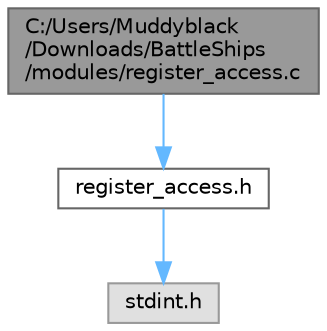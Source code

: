 digraph "C:/Users/Muddyblack/Downloads/BattleShips/modules/register_access.c"
{
 // LATEX_PDF_SIZE
  bgcolor="transparent";
  edge [fontname=Helvetica,fontsize=10,labelfontname=Helvetica,labelfontsize=10];
  node [fontname=Helvetica,fontsize=10,shape=box,height=0.2,width=0.4];
  Node1 [id="Node000001",label="C:/Users/Muddyblack\l/Downloads/BattleShips\l/modules/register_access.c",height=0.2,width=0.4,color="gray40", fillcolor="grey60", style="filled", fontcolor="black",tooltip="Generic Register-Access."];
  Node1 -> Node2 [id="edge1_Node000001_Node000002",color="steelblue1",style="solid",tooltip=" "];
  Node2 [id="Node000002",label="register_access.h",height=0.2,width=0.4,color="grey40", fillcolor="white", style="filled",URL="$register__access_8h.html",tooltip="Generic Register-Access."];
  Node2 -> Node3 [id="edge2_Node000002_Node000003",color="steelblue1",style="solid",tooltip=" "];
  Node3 [id="Node000003",label="stdint.h",height=0.2,width=0.4,color="grey60", fillcolor="#E0E0E0", style="filled",tooltip=" "];
}
